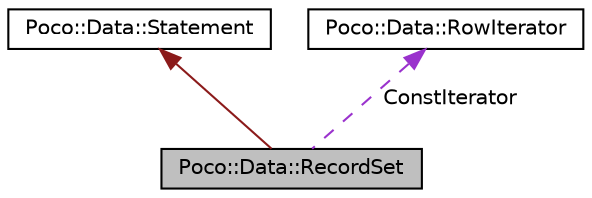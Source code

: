 digraph "Poco::Data::RecordSet"
{
 // LATEX_PDF_SIZE
  edge [fontname="Helvetica",fontsize="10",labelfontname="Helvetica",labelfontsize="10"];
  node [fontname="Helvetica",fontsize="10",shape=record];
  Node1 [label="Poco::Data::RecordSet",height=0.2,width=0.4,color="black", fillcolor="grey75", style="filled", fontcolor="black",tooltip=" "];
  Node2 -> Node1 [dir="back",color="firebrick4",fontsize="10",style="solid"];
  Node2 [label="Poco::Data::Statement",height=0.2,width=0.4,color="black", fillcolor="white", style="filled",URL="$classPoco_1_1Data_1_1Statement.html",tooltip=" "];
  Node3 -> Node1 [dir="back",color="darkorchid3",fontsize="10",style="dashed",label=" ConstIterator" ];
  Node3 [label="Poco::Data::RowIterator",height=0.2,width=0.4,color="black", fillcolor="white", style="filled",URL="$classPoco_1_1Data_1_1RowIterator.html",tooltip="RowIterator class."];
}
